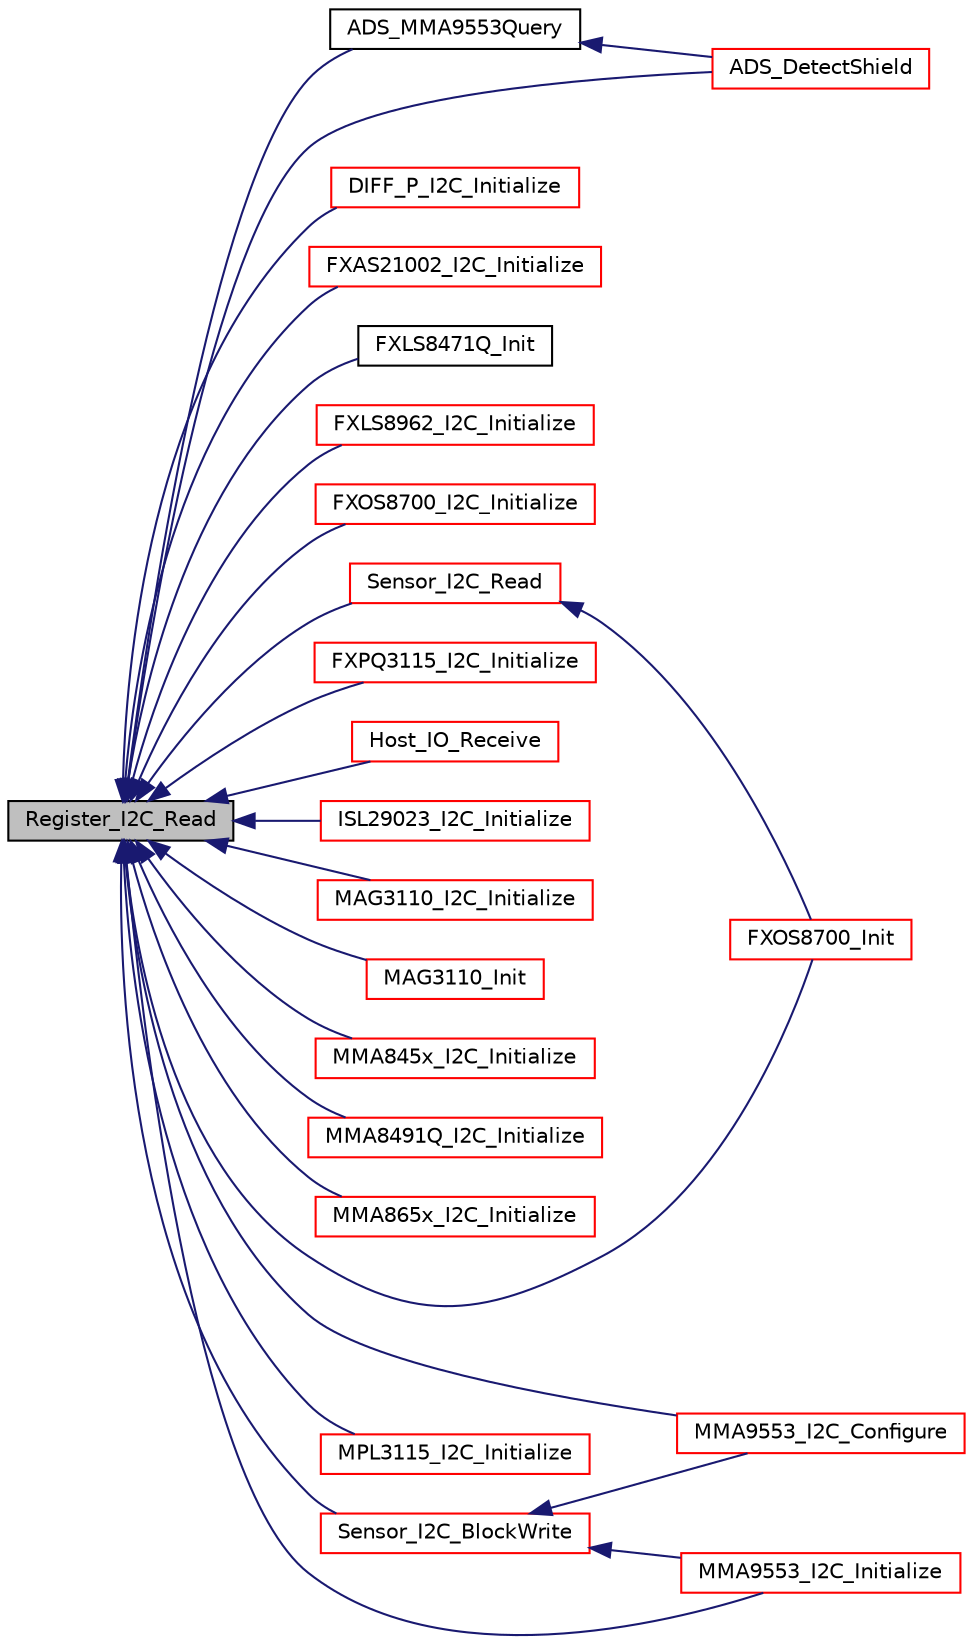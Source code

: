 digraph "Register_I2C_Read"
{
  edge [fontname="Helvetica",fontsize="10",labelfontname="Helvetica",labelfontsize="10"];
  node [fontname="Helvetica",fontsize="10",shape=record];
  rankdir="LR";
  Node26 [label="Register_I2C_Read",height=0.2,width=0.4,color="black", fillcolor="grey75", style="filled", fontcolor="black"];
  Node26 -> Node27 [dir="back",color="midnightblue",fontsize="10",style="solid",fontname="Helvetica"];
  Node27 [label="ADS_DetectShield",height=0.2,width=0.4,color="red", fillcolor="white", style="filled",URL="$auto__detection__service__kl25z_8c.html#a01f30c94c49eadb65cc176f79209e84c"];
  Node26 -> Node29 [dir="back",color="midnightblue",fontsize="10",style="solid",fontname="Helvetica"];
  Node29 [label="ADS_MMA9553Query",height=0.2,width=0.4,color="black", fillcolor="white", style="filled",URL="$auto__detection__service__kl25z_8c.html#a61f59d3254fb54c57b010f2f9f8a7499"];
  Node29 -> Node27 [dir="back",color="midnightblue",fontsize="10",style="solid",fontname="Helvetica"];
  Node26 -> Node30 [dir="back",color="midnightblue",fontsize="10",style="solid",fontname="Helvetica"];
  Node30 [label="DIFF_P_I2C_Initialize",height=0.2,width=0.4,color="red", fillcolor="white", style="filled",URL="$diff__p__drv_8h.html#a42609fa366eabcd1fe7def2c58a925bd",tooltip="The interface function to initialize the sensor. "];
  Node26 -> Node32 [dir="back",color="midnightblue",fontsize="10",style="solid",fontname="Helvetica"];
  Node32 [label="FXAS21002_I2C_Initialize",height=0.2,width=0.4,color="red", fillcolor="white", style="filled",URL="$fxas21002__drv_8h.html#a7f37a7feae5b901922063add1aba3bff",tooltip="The interface function to initialize the sensor. "];
  Node26 -> Node34 [dir="back",color="midnightblue",fontsize="10",style="solid",fontname="Helvetica"];
  Node34 [label="FXLS8471Q_Init",height=0.2,width=0.4,color="black", fillcolor="white", style="filled",URL="$drivers_8h.html#a7c8424e014e2bdbb1dd61fcb4731857b"];
  Node26 -> Node35 [dir="back",color="midnightblue",fontsize="10",style="solid",fontname="Helvetica"];
  Node35 [label="FXLS8962_I2C_Initialize",height=0.2,width=0.4,color="red", fillcolor="white", style="filled",URL="$fxls8962__drv_8h.html#a3feb216e29e778afa66f401c009f75eb",tooltip="The interface function to initialize the sensor. "];
  Node26 -> Node39 [dir="back",color="midnightblue",fontsize="10",style="solid",fontname="Helvetica"];
  Node39 [label="FXOS8700_I2C_Initialize",height=0.2,width=0.4,color="red", fillcolor="white", style="filled",URL="$fxos8700__drv_8h.html#a17953ccee62fbd698318197b109b9e9f",tooltip="The interface function to initialize the sensor. "];
  Node26 -> Node41 [dir="back",color="midnightblue",fontsize="10",style="solid",fontname="Helvetica"];
  Node41 [label="FXOS8700_Init",height=0.2,width=0.4,color="red", fillcolor="white", style="filled",URL="$drivers_8h.html#ac61bf451efc3a4eab179dbc59268b3e7"];
  Node26 -> Node43 [dir="back",color="midnightblue",fontsize="10",style="solid",fontname="Helvetica"];
  Node43 [label="FXPQ3115_I2C_Initialize",height=0.2,width=0.4,color="red", fillcolor="white", style="filled",URL="$fxpq3115__drv_8h.html#adc40ddb8a9c7c0a986035679f04541c7",tooltip="The interface function to initialize the sensor. "];
  Node26 -> Node45 [dir="back",color="midnightblue",fontsize="10",style="solid",fontname="Helvetica"];
  Node45 [label="Host_IO_Receive",height=0.2,width=0.4,color="red", fillcolor="white", style="filled",URL="$host__io__uart_8h.html#a3924d21a0703878695ebdb68f720fff9"];
  Node26 -> Node46 [dir="back",color="midnightblue",fontsize="10",style="solid",fontname="Helvetica"];
  Node46 [label="ISL29023_I2C_Initialize",height=0.2,width=0.4,color="red", fillcolor="white", style="filled",URL="$isl29023__drv_8h.html#a0a00346af6811d0cc28de254c2d5db93",tooltip="The interface function to initialize the sensor. "];
  Node26 -> Node48 [dir="back",color="midnightblue",fontsize="10",style="solid",fontname="Helvetica"];
  Node48 [label="MAG3110_I2C_Initialize",height=0.2,width=0.4,color="red", fillcolor="white", style="filled",URL="$mag3110__drv_8h.html#a578b46ebf521f9d389bdc8f68904ed2e",tooltip="The interface function to initialize the sensor. "];
  Node26 -> Node50 [dir="back",color="midnightblue",fontsize="10",style="solid",fontname="Helvetica"];
  Node50 [label="MAG3110_Init",height=0.2,width=0.4,color="red", fillcolor="white", style="filled",URL="$drivers_8h.html#a20b118514f14ce008825433f72527ecd"];
  Node26 -> Node52 [dir="back",color="midnightblue",fontsize="10",style="solid",fontname="Helvetica"];
  Node52 [label="MMA845x_I2C_Initialize",height=0.2,width=0.4,color="red", fillcolor="white", style="filled",URL="$mma845x__drv_8h.html#ab20ae3194496799d223410bf45bc210b",tooltip="The interface function to initialize the sensor. "];
  Node26 -> Node54 [dir="back",color="midnightblue",fontsize="10",style="solid",fontname="Helvetica"];
  Node54 [label="MMA8491Q_I2C_Initialize",height=0.2,width=0.4,color="red", fillcolor="white", style="filled",URL="$mma8491q__drv_8h.html#a139416bfb5a05d907f47700d0dfa73bd",tooltip="The interface function to initialize the sensor. "];
  Node26 -> Node56 [dir="back",color="midnightblue",fontsize="10",style="solid",fontname="Helvetica"];
  Node56 [label="MMA865x_I2C_Initialize",height=0.2,width=0.4,color="red", fillcolor="white", style="filled",URL="$mma865x__drv_8h.html#a088d55c83170dc62e31a430bbeac84fe",tooltip="The interface function to initialize the sensor. "];
  Node26 -> Node58 [dir="back",color="midnightblue",fontsize="10",style="solid",fontname="Helvetica"];
  Node58 [label="MMA9553_I2C_Configure",height=0.2,width=0.4,color="red", fillcolor="white", style="filled",URL="$mma9553__drv_8h.html#a98085b8d1389e48df874d4115f7ee2ac",tooltip="The interface function to configure he sensor. "];
  Node26 -> Node60 [dir="back",color="midnightblue",fontsize="10",style="solid",fontname="Helvetica"];
  Node60 [label="MMA9553_I2C_Initialize",height=0.2,width=0.4,color="red", fillcolor="white", style="filled",URL="$mma9553__drv_8h.html#af91dd70fb511444f848db38d965c68c0",tooltip="The interface function to initialize the sensor. "];
  Node26 -> Node61 [dir="back",color="midnightblue",fontsize="10",style="solid",fontname="Helvetica"];
  Node61 [label="MPL3115_I2C_Initialize",height=0.2,width=0.4,color="red", fillcolor="white", style="filled",URL="$mpl3115__drv_8h.html#ae2d3772491a3b10c71ff529382d9a2d2",tooltip="The interface function to initialize the sensor. "];
  Node26 -> Node62 [dir="back",color="midnightblue",fontsize="10",style="solid",fontname="Helvetica"];
  Node62 [label="Sensor_I2C_BlockWrite",height=0.2,width=0.4,color="red", fillcolor="white", style="filled",URL="$sensor__io__i2c_8h.html#ad6c175b9a45aa936aa74abda223eeafe",tooltip="Write commands to a sensor. "];
  Node62 -> Node60 [dir="back",color="midnightblue",fontsize="10",style="solid",fontname="Helvetica"];
  Node62 -> Node58 [dir="back",color="midnightblue",fontsize="10",style="solid",fontname="Helvetica"];
  Node26 -> Node71 [dir="back",color="midnightblue",fontsize="10",style="solid",fontname="Helvetica"];
  Node71 [label="Sensor_I2C_Read",height=0.2,width=0.4,color="red", fillcolor="white", style="filled",URL="$sensor__io__i2c_8h.html#aa75349faed7c77807cb88d9224aa2636",tooltip="Read register data from a sensor. "];
  Node71 -> Node41 [dir="back",color="midnightblue",fontsize="10",style="solid",fontname="Helvetica"];
}
